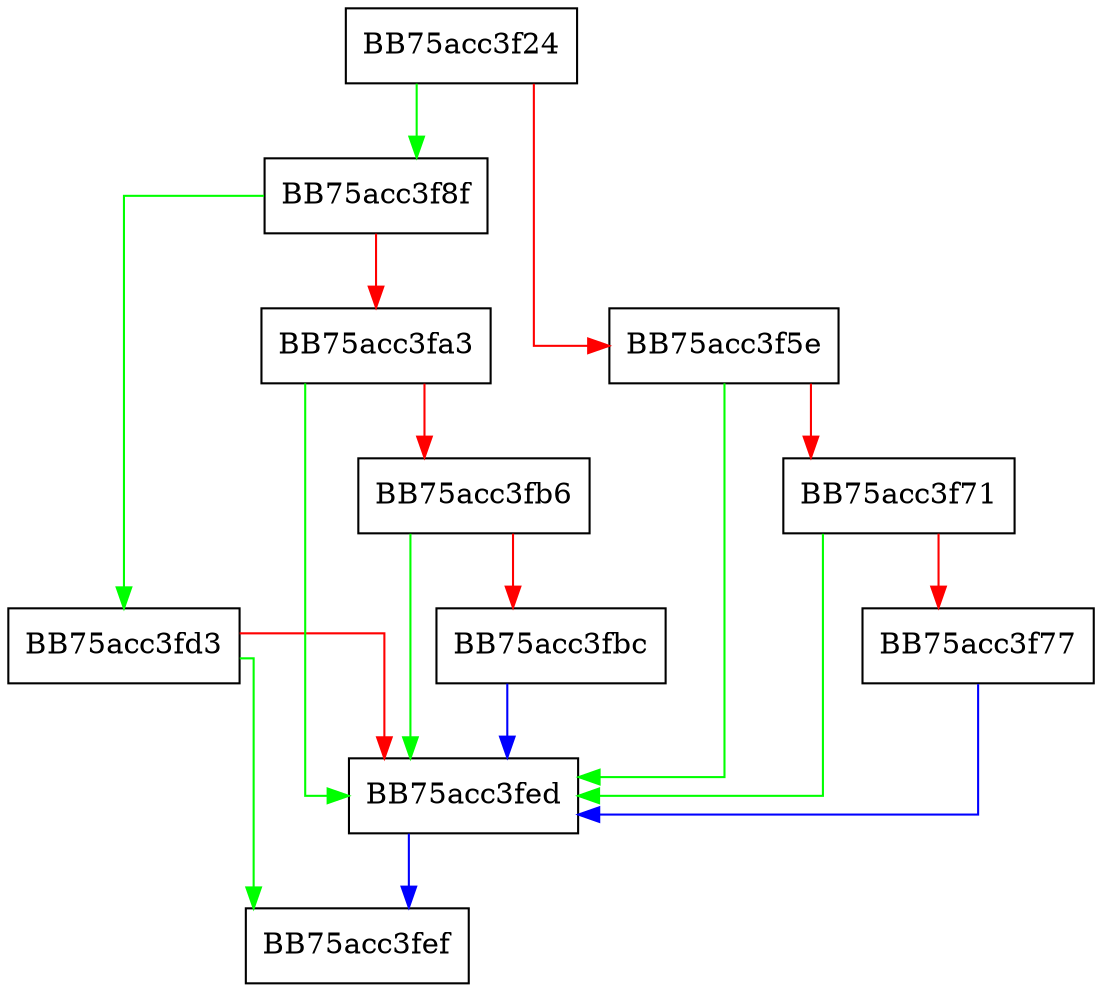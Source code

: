 digraph AddDataBlobAttributeAsStringFromAttributeMap {
  node [shape="box"];
  graph [splines=ortho];
  BB75acc3f24 -> BB75acc3f8f [color="green"];
  BB75acc3f24 -> BB75acc3f5e [color="red"];
  BB75acc3f5e -> BB75acc3fed [color="green"];
  BB75acc3f5e -> BB75acc3f71 [color="red"];
  BB75acc3f71 -> BB75acc3fed [color="green"];
  BB75acc3f71 -> BB75acc3f77 [color="red"];
  BB75acc3f77 -> BB75acc3fed [color="blue"];
  BB75acc3f8f -> BB75acc3fd3 [color="green"];
  BB75acc3f8f -> BB75acc3fa3 [color="red"];
  BB75acc3fa3 -> BB75acc3fed [color="green"];
  BB75acc3fa3 -> BB75acc3fb6 [color="red"];
  BB75acc3fb6 -> BB75acc3fed [color="green"];
  BB75acc3fb6 -> BB75acc3fbc [color="red"];
  BB75acc3fbc -> BB75acc3fed [color="blue"];
  BB75acc3fd3 -> BB75acc3fef [color="green"];
  BB75acc3fd3 -> BB75acc3fed [color="red"];
  BB75acc3fed -> BB75acc3fef [color="blue"];
}
